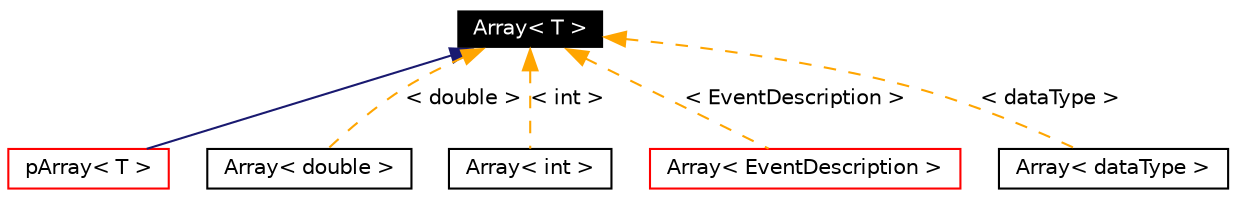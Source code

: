 digraph G
{
  edge [fontname="Helvetica",fontsize=10,labelfontname="Helvetica",labelfontsize=10];
  node [fontname="Helvetica",fontsize=10,shape=record];
  Node1 [label="Array\< T \>",height=0.2,width=0.4,color="white", fillcolor="black", style="filled" fontcolor="white"];
  Node1 -> Node2 [dir=back,color="midnightblue",fontsize=10,style="solid",fontname="Helvetica"];
  Node2 [label="pArray\< T \>",height=0.2,width=0.4,color="red", fillcolor="white", style="filled",URL="$classpArray.html"];
  Node1 -> Node3 [dir=back,color="orange",fontsize=10,style="dashed",label="\< double \>",fontname="Helvetica"];
  Node3 [label="Array\< double \>",height=0.2,width=0.4,color="black", fillcolor="white", style="filled",URL="$classArray.html"];
  Node1 -> Node4 [dir=back,color="orange",fontsize=10,style="dashed",label="\< int \>",fontname="Helvetica"];
  Node4 [label="Array\< int \>",height=0.2,width=0.4,color="black", fillcolor="white", style="filled",URL="$classArray.html"];
  Node1 -> Node5 [dir=back,color="orange",fontsize=10,style="dashed",label="\< EventDescription \>",fontname="Helvetica"];
  Node5 [label="Array\< EventDescription \>",height=0.2,width=0.4,color="red", fillcolor="white", style="filled",URL="$classArray.html"];
  Node1 -> Node6 [dir=back,color="orange",fontsize=10,style="dashed",label="\< dataType \>",fontname="Helvetica"];
  Node6 [label="Array\< dataType \>",height=0.2,width=0.4,color="black", fillcolor="white", style="filled",URL="$classArray.html"];
}
